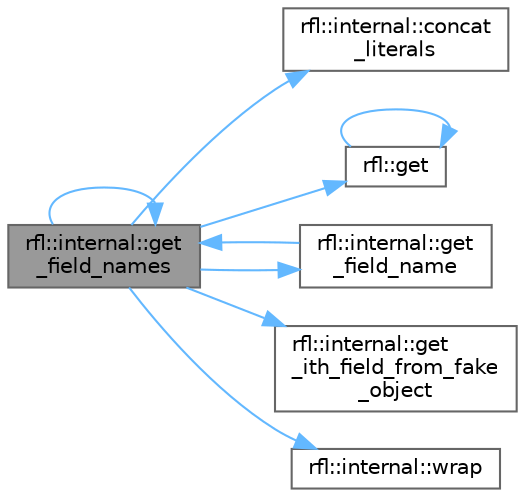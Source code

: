 digraph "rfl::internal::get_field_names"
{
 // LATEX_PDF_SIZE
  bgcolor="transparent";
  edge [fontname=Helvetica,fontsize=10,labelfontname=Helvetica,labelfontsize=10];
  node [fontname=Helvetica,fontsize=10,shape=box,height=0.2,width=0.4];
  rankdir="LR";
  Node1 [id="Node000001",label="rfl::internal::get\l_field_names",height=0.2,width=0.4,color="gray40", fillcolor="grey60", style="filled", fontcolor="black",tooltip=" "];
  Node1 -> Node2 [id="edge1_Node000001_Node000002",color="steelblue1",style="solid",tooltip=" "];
  Node2 [id="Node000002",label="rfl::internal::concat\l_literals",height=0.2,width=0.4,color="grey40", fillcolor="white", style="filled",URL="$namespacerfl_1_1internal.html#a6960684ac3cca17ae3d80f51c1f36adf",tooltip=" "];
  Node1 -> Node3 [id="edge2_Node000001_Node000003",color="steelblue1",style="solid",tooltip=" "];
  Node3 [id="Node000003",label="rfl::get",height=0.2,width=0.4,color="grey40", fillcolor="white", style="filled",URL="$namespacerfl.html#ac379420409251e5a3c0bea4a701daf0a",tooltip="Gets a field by index."];
  Node3 -> Node3 [id="edge3_Node000003_Node000003",color="steelblue1",style="solid",tooltip=" "];
  Node1 -> Node4 [id="edge4_Node000001_Node000004",color="steelblue1",style="solid",tooltip=" "];
  Node4 [id="Node000004",label="rfl::internal::get\l_field_name",height=0.2,width=0.4,color="grey40", fillcolor="white", style="filled",URL="$namespacerfl_1_1internal.html#a849244de77aaf80c9d8139df5ac9d7ef",tooltip=" "];
  Node4 -> Node1 [id="edge5_Node000004_Node000001",color="steelblue1",style="solid",tooltip=" "];
  Node1 -> Node1 [id="edge6_Node000001_Node000001",color="steelblue1",style="solid",tooltip=" "];
  Node1 -> Node5 [id="edge7_Node000001_Node000005",color="steelblue1",style="solid",tooltip=" "];
  Node5 [id="Node000005",label="rfl::internal::get\l_ith_field_from_fake\l_object",height=0.2,width=0.4,color="grey40", fillcolor="white", style="filled",URL="$namespacerfl_1_1internal.html#a0a3ca2fddf92df2dc1e3cfcba2308ffb",tooltip=" "];
  Node1 -> Node6 [id="edge8_Node000001_Node000006",color="steelblue1",style="solid",tooltip=" "];
  Node6 [id="Node000006",label="rfl::internal::wrap",height=0.2,width=0.4,color="grey40", fillcolor="white", style="filled",URL="$namespacerfl_1_1internal.html#a81d1fd99ed9d42f9578b74986d4be56d",tooltip=" "];
}

